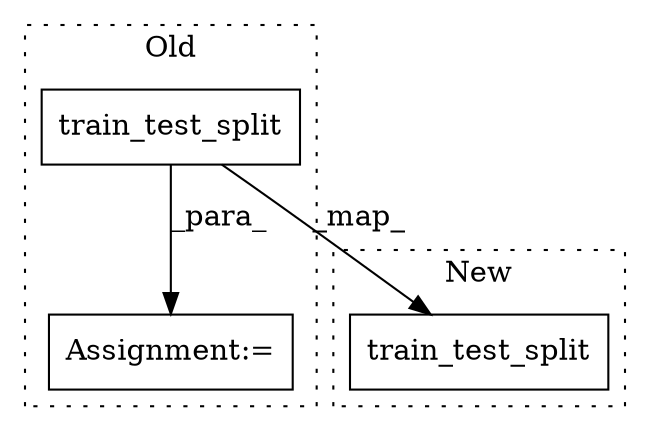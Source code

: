 digraph G {
subgraph cluster0 {
1 [label="train_test_split" a="32" s="4808,4849" l="17,1" shape="box"];
3 [label="Assignment:=" a="7" s="4794" l="2" shape="box"];
label = "Old";
style="dotted";
}
subgraph cluster1 {
2 [label="train_test_split" a="32" s="4968,5009" l="17,1" shape="box"];
label = "New";
style="dotted";
}
1 -> 2 [label="_map_"];
1 -> 3 [label="_para_"];
}